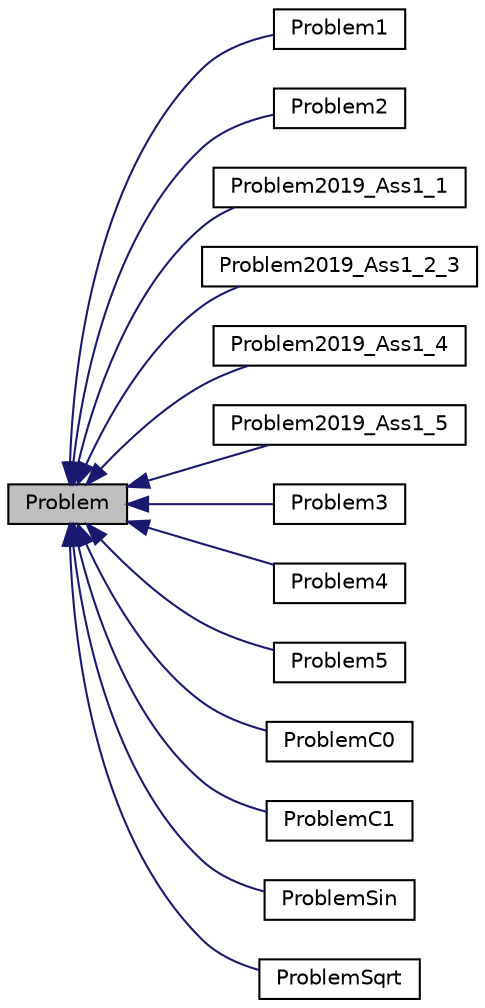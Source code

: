 digraph "Problem"
{
  edge [fontname="Helvetica",fontsize="10",labelfontname="Helvetica",labelfontsize="10"];
  node [fontname="Helvetica",fontsize="10",shape=record];
  rankdir="LR";
  Node1 [label="Problem",height=0.2,width=0.4,color="black", fillcolor="grey75", style="filled", fontcolor="black"];
  Node1 -> Node2 [dir="back",color="midnightblue",fontsize="10",style="solid",fontname="Helvetica"];
  Node2 [label="Problem1",height=0.2,width=0.4,color="black", fillcolor="white", style="filled",URL="$classProblem1.html"];
  Node1 -> Node3 [dir="back",color="midnightblue",fontsize="10",style="solid",fontname="Helvetica"];
  Node3 [label="Problem2",height=0.2,width=0.4,color="black", fillcolor="white", style="filled",URL="$classProblem2.html"];
  Node1 -> Node4 [dir="back",color="midnightblue",fontsize="10",style="solid",fontname="Helvetica"];
  Node4 [label="Problem2019_Ass1_1",height=0.2,width=0.4,color="black", fillcolor="white", style="filled",URL="$classProblem2019__Ass1__1.html"];
  Node1 -> Node5 [dir="back",color="midnightblue",fontsize="10",style="solid",fontname="Helvetica"];
  Node5 [label="Problem2019_Ass1_2_3",height=0.2,width=0.4,color="black", fillcolor="white", style="filled",URL="$classProblem2019__Ass1__2__3.html"];
  Node1 -> Node6 [dir="back",color="midnightblue",fontsize="10",style="solid",fontname="Helvetica"];
  Node6 [label="Problem2019_Ass1_4",height=0.2,width=0.4,color="black", fillcolor="white", style="filled",URL="$classProblem2019__Ass1__4.html",tooltip="Linear Problem for Interpolation. "];
  Node1 -> Node7 [dir="back",color="midnightblue",fontsize="10",style="solid",fontname="Helvetica"];
  Node7 [label="Problem2019_Ass1_5",height=0.2,width=0.4,color="black", fillcolor="white", style="filled",URL="$classProblem2019__Ass1__5.html",tooltip="H^2^1 Problem for Interpolation. "];
  Node1 -> Node8 [dir="back",color="midnightblue",fontsize="10",style="solid",fontname="Helvetica"];
  Node8 [label="Problem3",height=0.2,width=0.4,color="black", fillcolor="white", style="filled",URL="$classProblem3.html"];
  Node1 -> Node9 [dir="back",color="midnightblue",fontsize="10",style="solid",fontname="Helvetica"];
  Node9 [label="Problem4",height=0.2,width=0.4,color="black", fillcolor="white", style="filled",URL="$classProblem4.html"];
  Node1 -> Node10 [dir="back",color="midnightblue",fontsize="10",style="solid",fontname="Helvetica"];
  Node10 [label="Problem5",height=0.2,width=0.4,color="black", fillcolor="white", style="filled",URL="$classProblem5.html"];
  Node1 -> Node11 [dir="back",color="midnightblue",fontsize="10",style="solid",fontname="Helvetica"];
  Node11 [label="ProblemC0",height=0.2,width=0.4,color="black", fillcolor="white", style="filled",URL="$classProblemC0.html",tooltip="C0 problem. "];
  Node1 -> Node12 [dir="back",color="midnightblue",fontsize="10",style="solid",fontname="Helvetica"];
  Node12 [label="ProblemC1",height=0.2,width=0.4,color="black", fillcolor="white", style="filled",URL="$classProblemC1.html",tooltip="C1 problem. "];
  Node1 -> Node13 [dir="back",color="midnightblue",fontsize="10",style="solid",fontname="Helvetica"];
  Node13 [label="ProblemSin",height=0.2,width=0.4,color="black", fillcolor="white", style="filled",URL="$classProblemSin.html",tooltip="Sinus Problem for Interpolation. "];
  Node1 -> Node14 [dir="back",color="midnightblue",fontsize="10",style="solid",fontname="Helvetica"];
  Node14 [label="ProblemSqrt",height=0.2,width=0.4,color="black", fillcolor="white", style="filled",URL="$classProblemSqrt.html",tooltip="Sqrt Problem for Interpolation. "];
}
